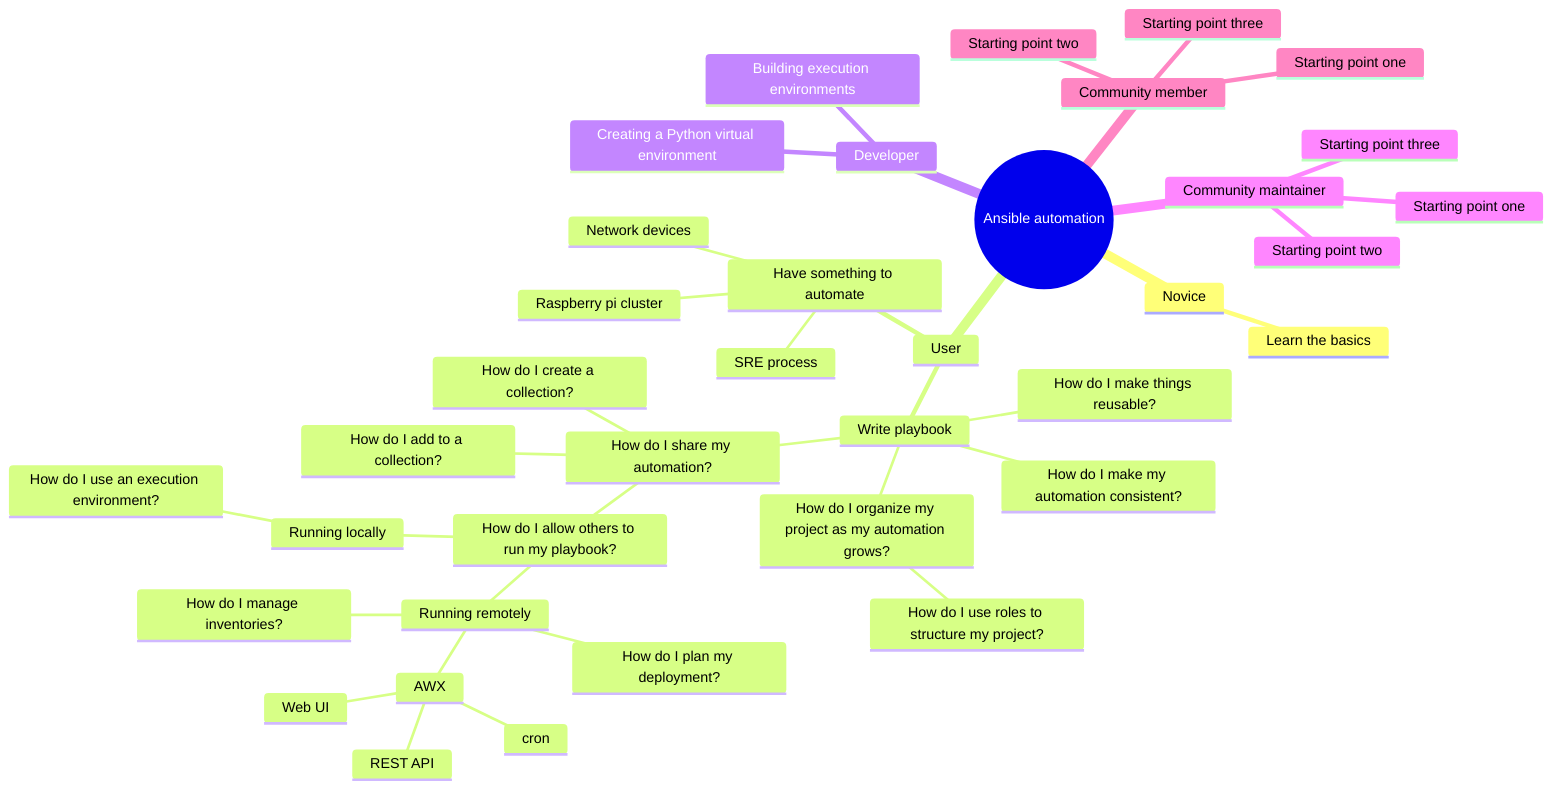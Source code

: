 mindmap
  root((Ansible automation))
    Novice
    ::icon(fa fa-thumbs-up)
      Learn the basics
    User
    ::icon(fa fa-user)
      Write playbook
        How do I make my automation consistent?
        How do I make things reusable?
        How do I organize my project as my automation grows?
          How do I use roles to structure my project?
        How do I share my automation?
          How do I create a collection?
          How do I allow others to run my playbook?
            Running remotely
              AWX
                REST API
                Web UI
                cron
              How do I plan my deployment?
              How do I manage inventories?
            Running locally
              How do I use an execution environment?
          How do I add to a collection?
      Have something to automate
        SRE process
        Raspberry pi cluster
        Network devices
    Developer
    ::icon(fa fa-code)
      Creating a Python virtual environment
      Building execution environments
    Community maintainer
    ::icon(fa fa-users)
      Starting point one
      Starting point two
      Starting point three
    Community member
    ::icon(fa fa-cat)
      Starting point one
      Starting point two
      Starting point three